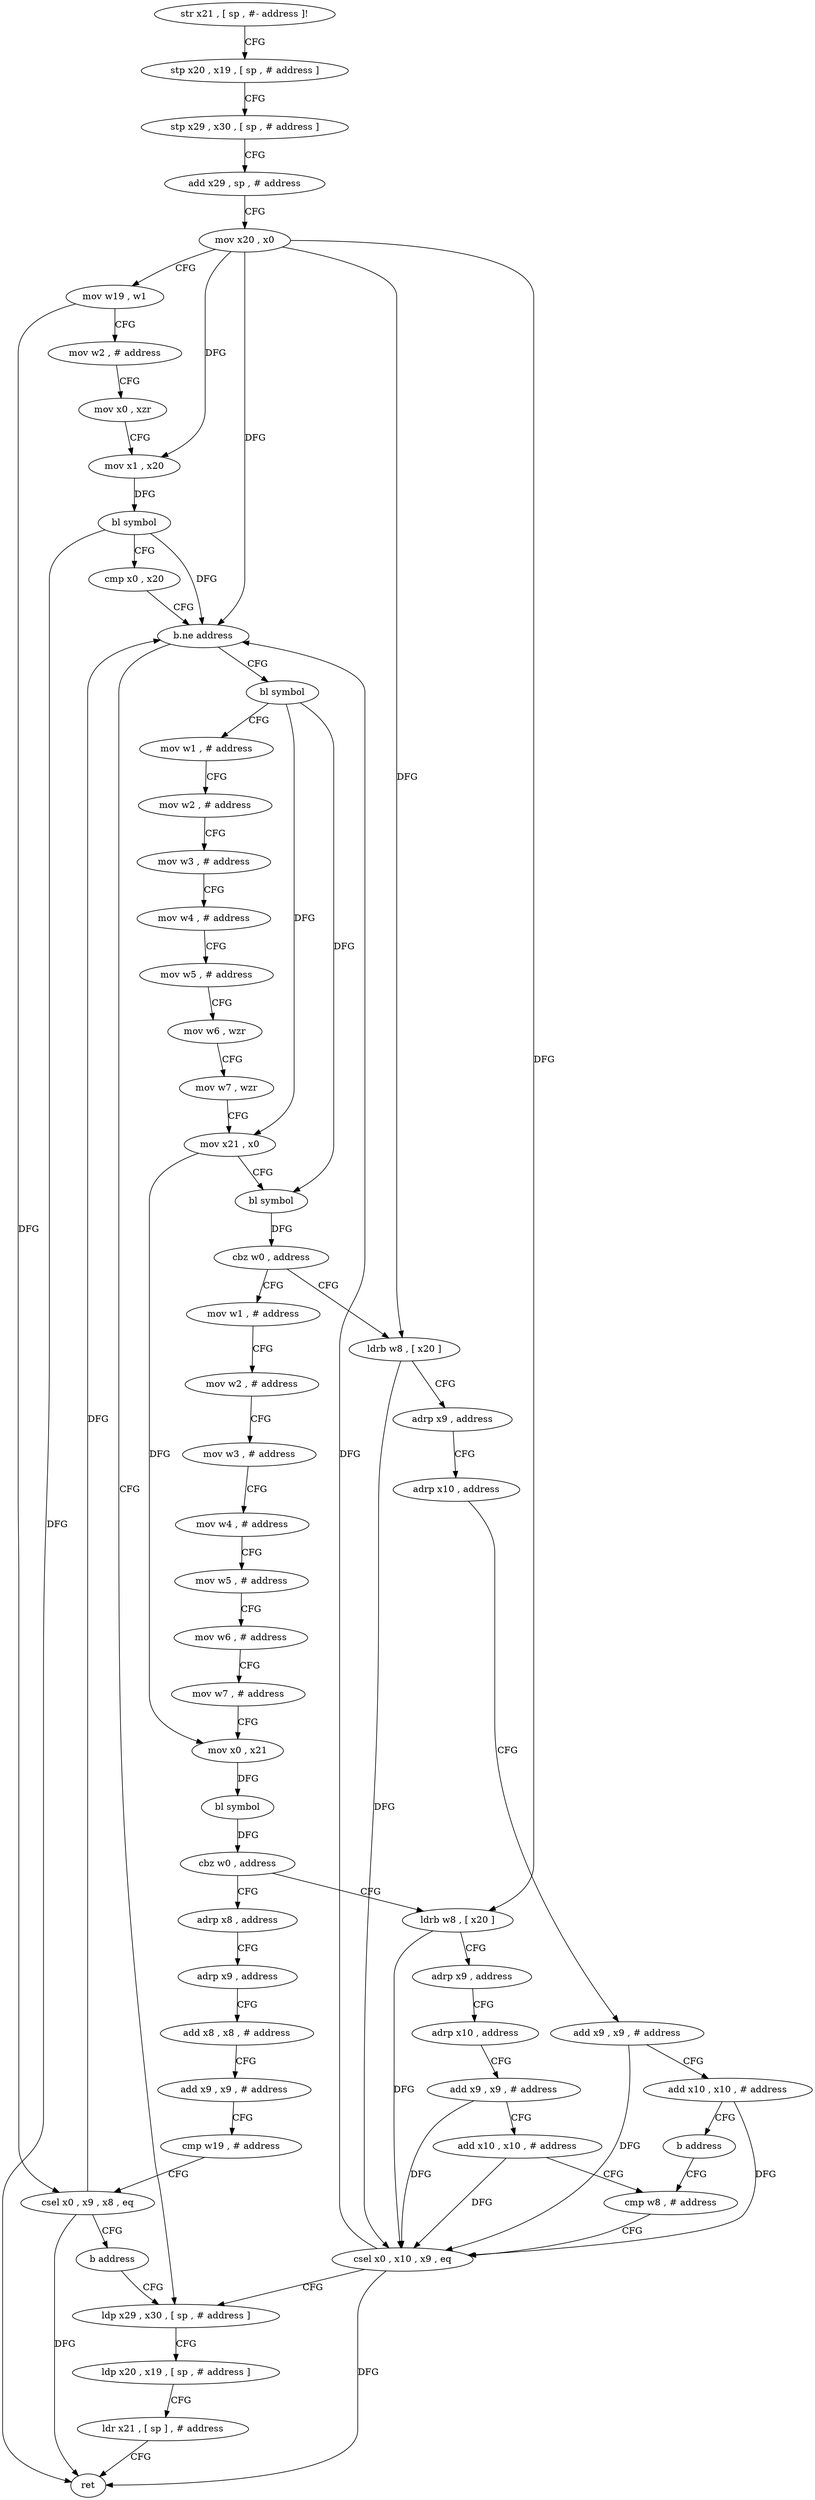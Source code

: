 digraph "func" {
"4214664" [label = "str x21 , [ sp , #- address ]!" ]
"4214668" [label = "stp x20 , x19 , [ sp , # address ]" ]
"4214672" [label = "stp x29 , x30 , [ sp , # address ]" ]
"4214676" [label = "add x29 , sp , # address" ]
"4214680" [label = "mov x20 , x0" ]
"4214684" [label = "mov w19 , w1" ]
"4214688" [label = "mov w2 , # address" ]
"4214692" [label = "mov x0 , xzr" ]
"4214696" [label = "mov x1 , x20" ]
"4214700" [label = "bl symbol" ]
"4214704" [label = "cmp x0 , x20" ]
"4214708" [label = "b.ne address" ]
"4214848" [label = "ldp x29 , x30 , [ sp , # address ]" ]
"4214712" [label = "bl symbol" ]
"4214852" [label = "ldp x20 , x19 , [ sp , # address ]" ]
"4214856" [label = "ldr x21 , [ sp ] , # address" ]
"4214860" [label = "ret" ]
"4214716" [label = "mov w1 , # address" ]
"4214720" [label = "mov w2 , # address" ]
"4214724" [label = "mov w3 , # address" ]
"4214728" [label = "mov w4 , # address" ]
"4214732" [label = "mov w5 , # address" ]
"4214736" [label = "mov w6 , wzr" ]
"4214740" [label = "mov w7 , wzr" ]
"4214744" [label = "mov x21 , x0" ]
"4214748" [label = "bl symbol" ]
"4214752" [label = "cbz w0 , address" ]
"4214780" [label = "mov w1 , # address" ]
"4214756" [label = "ldrb w8 , [ x20 ]" ]
"4214784" [label = "mov w2 , # address" ]
"4214788" [label = "mov w3 , # address" ]
"4214792" [label = "mov w4 , # address" ]
"4214796" [label = "mov w5 , # address" ]
"4214800" [label = "mov w6 , # address" ]
"4214804" [label = "mov w7 , # address" ]
"4214808" [label = "mov x0 , x21" ]
"4214812" [label = "bl symbol" ]
"4214816" [label = "cbz w0 , address" ]
"4214864" [label = "adrp x8 , address" ]
"4214820" [label = "ldrb w8 , [ x20 ]" ]
"4214760" [label = "adrp x9 , address" ]
"4214764" [label = "adrp x10 , address" ]
"4214768" [label = "add x9 , x9 , # address" ]
"4214772" [label = "add x10 , x10 , # address" ]
"4214776" [label = "b address" ]
"4214840" [label = "cmp w8 , # address" ]
"4214868" [label = "adrp x9 , address" ]
"4214872" [label = "add x8 , x8 , # address" ]
"4214876" [label = "add x9 , x9 , # address" ]
"4214880" [label = "cmp w19 , # address" ]
"4214884" [label = "csel x0 , x9 , x8 , eq" ]
"4214888" [label = "b address" ]
"4214824" [label = "adrp x9 , address" ]
"4214828" [label = "adrp x10 , address" ]
"4214832" [label = "add x9 , x9 , # address" ]
"4214836" [label = "add x10 , x10 , # address" ]
"4214844" [label = "csel x0 , x10 , x9 , eq" ]
"4214664" -> "4214668" [ label = "CFG" ]
"4214668" -> "4214672" [ label = "CFG" ]
"4214672" -> "4214676" [ label = "CFG" ]
"4214676" -> "4214680" [ label = "CFG" ]
"4214680" -> "4214684" [ label = "CFG" ]
"4214680" -> "4214696" [ label = "DFG" ]
"4214680" -> "4214708" [ label = "DFG" ]
"4214680" -> "4214756" [ label = "DFG" ]
"4214680" -> "4214820" [ label = "DFG" ]
"4214684" -> "4214688" [ label = "CFG" ]
"4214684" -> "4214884" [ label = "DFG" ]
"4214688" -> "4214692" [ label = "CFG" ]
"4214692" -> "4214696" [ label = "CFG" ]
"4214696" -> "4214700" [ label = "DFG" ]
"4214700" -> "4214704" [ label = "CFG" ]
"4214700" -> "4214708" [ label = "DFG" ]
"4214700" -> "4214860" [ label = "DFG" ]
"4214704" -> "4214708" [ label = "CFG" ]
"4214708" -> "4214848" [ label = "CFG" ]
"4214708" -> "4214712" [ label = "CFG" ]
"4214848" -> "4214852" [ label = "CFG" ]
"4214712" -> "4214716" [ label = "CFG" ]
"4214712" -> "4214744" [ label = "DFG" ]
"4214712" -> "4214748" [ label = "DFG" ]
"4214852" -> "4214856" [ label = "CFG" ]
"4214856" -> "4214860" [ label = "CFG" ]
"4214716" -> "4214720" [ label = "CFG" ]
"4214720" -> "4214724" [ label = "CFG" ]
"4214724" -> "4214728" [ label = "CFG" ]
"4214728" -> "4214732" [ label = "CFG" ]
"4214732" -> "4214736" [ label = "CFG" ]
"4214736" -> "4214740" [ label = "CFG" ]
"4214740" -> "4214744" [ label = "CFG" ]
"4214744" -> "4214748" [ label = "CFG" ]
"4214744" -> "4214808" [ label = "DFG" ]
"4214748" -> "4214752" [ label = "DFG" ]
"4214752" -> "4214780" [ label = "CFG" ]
"4214752" -> "4214756" [ label = "CFG" ]
"4214780" -> "4214784" [ label = "CFG" ]
"4214756" -> "4214760" [ label = "CFG" ]
"4214756" -> "4214844" [ label = "DFG" ]
"4214784" -> "4214788" [ label = "CFG" ]
"4214788" -> "4214792" [ label = "CFG" ]
"4214792" -> "4214796" [ label = "CFG" ]
"4214796" -> "4214800" [ label = "CFG" ]
"4214800" -> "4214804" [ label = "CFG" ]
"4214804" -> "4214808" [ label = "CFG" ]
"4214808" -> "4214812" [ label = "DFG" ]
"4214812" -> "4214816" [ label = "DFG" ]
"4214816" -> "4214864" [ label = "CFG" ]
"4214816" -> "4214820" [ label = "CFG" ]
"4214864" -> "4214868" [ label = "CFG" ]
"4214820" -> "4214824" [ label = "CFG" ]
"4214820" -> "4214844" [ label = "DFG" ]
"4214760" -> "4214764" [ label = "CFG" ]
"4214764" -> "4214768" [ label = "CFG" ]
"4214768" -> "4214772" [ label = "CFG" ]
"4214768" -> "4214844" [ label = "DFG" ]
"4214772" -> "4214776" [ label = "CFG" ]
"4214772" -> "4214844" [ label = "DFG" ]
"4214776" -> "4214840" [ label = "CFG" ]
"4214840" -> "4214844" [ label = "CFG" ]
"4214868" -> "4214872" [ label = "CFG" ]
"4214872" -> "4214876" [ label = "CFG" ]
"4214876" -> "4214880" [ label = "CFG" ]
"4214880" -> "4214884" [ label = "CFG" ]
"4214884" -> "4214888" [ label = "CFG" ]
"4214884" -> "4214708" [ label = "DFG" ]
"4214884" -> "4214860" [ label = "DFG" ]
"4214888" -> "4214848" [ label = "CFG" ]
"4214824" -> "4214828" [ label = "CFG" ]
"4214828" -> "4214832" [ label = "CFG" ]
"4214832" -> "4214836" [ label = "CFG" ]
"4214832" -> "4214844" [ label = "DFG" ]
"4214836" -> "4214840" [ label = "CFG" ]
"4214836" -> "4214844" [ label = "DFG" ]
"4214844" -> "4214848" [ label = "CFG" ]
"4214844" -> "4214708" [ label = "DFG" ]
"4214844" -> "4214860" [ label = "DFG" ]
}
